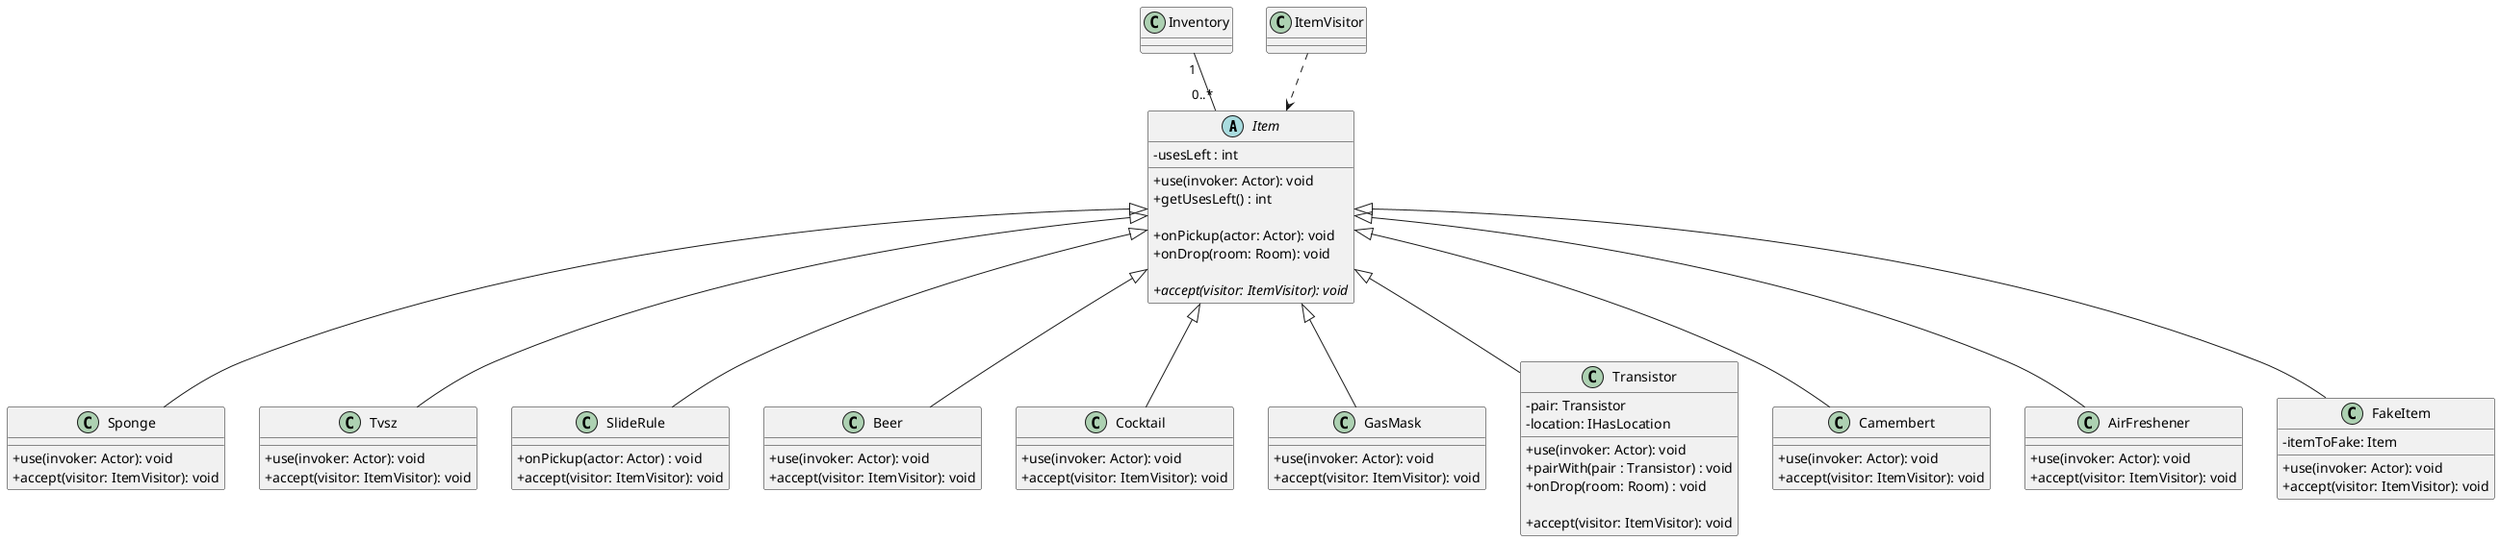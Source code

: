 @startuml classDiagram
skinparam classAttributeIconSize 0

'Items --------------------------------------------
abstract class Item {
    - usesLeft : int

    + use(invoker: Actor): void
    + getUsesLeft() : int
    
    + onPickup(actor: Actor): void
    + onDrop(room: Room): void
    
    + {abstract} accept(visitor: ItemVisitor): void
}

class Sponge {
    + use(invoker: Actor): void
    + accept(visitor: ItemVisitor): void
}

class Tvsz {
    + use(invoker: Actor): void
    + accept(visitor: ItemVisitor): void
}

class SlideRule {
    + onPickup(actor: Actor) : void
    + accept(visitor: ItemVisitor): void
}

class Beer {
    + use(invoker: Actor): void
    + accept(visitor: ItemVisitor): void
}

class Cocktail {
    + use(invoker: Actor): void
    + accept(visitor: ItemVisitor): void
}

class GasMask {
    + use(invoker: Actor): void
    + accept(visitor: ItemVisitor): void
}

class Transistor {
    - pair: Transistor
    - location: IHasLocation
    + use(invoker: Actor): void
    + pairWith(pair : Transistor) : void
    + onDrop(room: Room) : void

    + accept(visitor: ItemVisitor): void
}

class Camembert {
    + use(invoker: Actor): void
    + accept(visitor: ItemVisitor): void
}

class AirFreshener {
    + use(invoker: Actor): void
    + accept(visitor: ItemVisitor): void
}

class FakeItem {
    - itemToFake: Item
    + use(invoker: Actor): void
    + accept(visitor: ItemVisitor): void
}

Item <|-- Sponge
Item <|-- Tvsz
Item <|-- SlideRule
Item <|-- Beer
Item <|-- Cocktail
Item <|-- GasMask
Item <|-- Transistor
Item <|-- Camembert
Item <|-- AirFreshener
Item <|-- FakeItem

Inventory "1" -- "0..*" Item

ItemVisitor ..> Item

@enduml